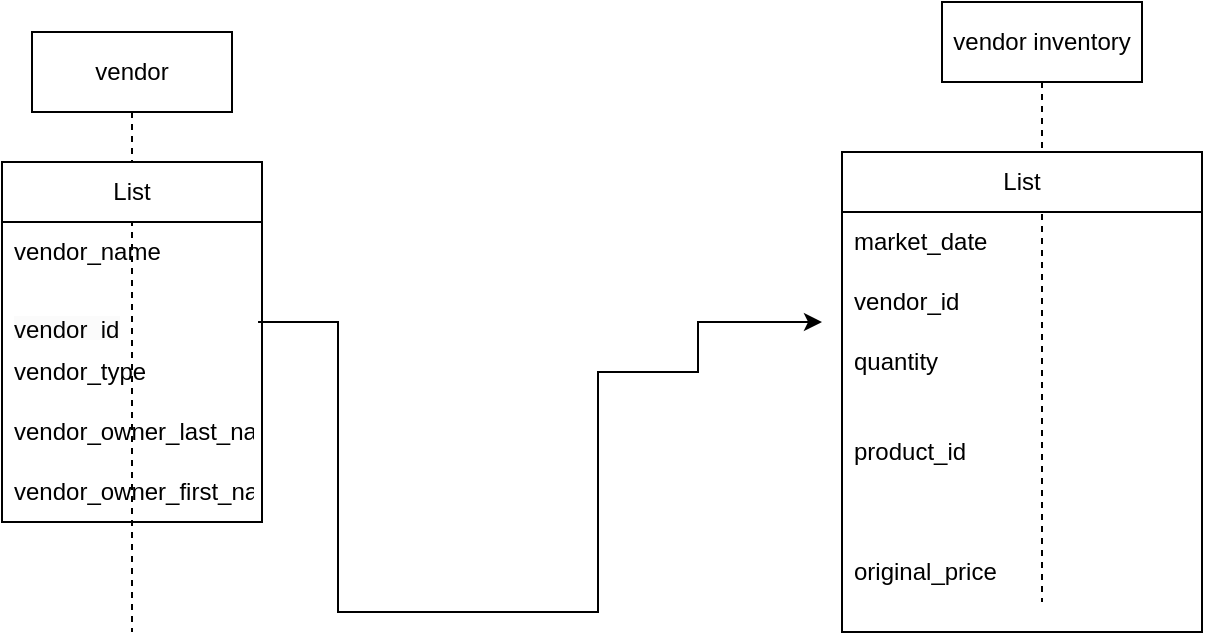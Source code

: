 <mxfile version="24.7.16">
  <diagram name="Page-1" id="2YBvvXClWsGukQMizWep">
    <mxGraphModel dx="1434" dy="772" grid="1" gridSize="10" guides="1" tooltips="1" connect="1" arrows="1" fold="1" page="1" pageScale="1" pageWidth="850" pageHeight="1100" math="0" shadow="0">
      <root>
        <mxCell id="0" />
        <mxCell id="1" parent="0" />
        <mxCell id="aM9ryv3xv72pqoxQDRHE-1" value="vendor" style="shape=umlLifeline;perimeter=lifelinePerimeter;whiteSpace=wrap;html=1;container=0;dropTarget=0;collapsible=0;recursiveResize=0;outlineConnect=0;portConstraint=eastwest;newEdgeStyle={&quot;edgeStyle&quot;:&quot;elbowEdgeStyle&quot;,&quot;elbow&quot;:&quot;vertical&quot;,&quot;curved&quot;:0,&quot;rounded&quot;:0};" parent="1" vertex="1">
          <mxGeometry x="45" y="25" width="100" height="300" as="geometry" />
        </mxCell>
        <mxCell id="aM9ryv3xv72pqoxQDRHE-5" value="vendor inventory" style="shape=umlLifeline;perimeter=lifelinePerimeter;whiteSpace=wrap;html=1;container=0;dropTarget=0;collapsible=0;recursiveResize=0;outlineConnect=0;portConstraint=eastwest;newEdgeStyle={&quot;edgeStyle&quot;:&quot;elbowEdgeStyle&quot;,&quot;elbow&quot;:&quot;vertical&quot;,&quot;curved&quot;:0,&quot;rounded&quot;:0};" parent="1" vertex="1">
          <mxGeometry x="500" y="10" width="100" height="300" as="geometry" />
        </mxCell>
        <mxCell id="XHSUDFK24G948MOUBq38-1" value="List" style="swimlane;fontStyle=0;childLayout=stackLayout;horizontal=1;startSize=30;horizontalStack=0;resizeParent=1;resizeParentMax=0;resizeLast=0;collapsible=1;marginBottom=0;whiteSpace=wrap;html=1;" vertex="1" parent="1">
          <mxGeometry x="30" y="90" width="130" height="180" as="geometry" />
        </mxCell>
        <mxCell id="XHSUDFK24G948MOUBq38-2" value="vendor_name" style="text;strokeColor=none;fillColor=none;align=left;verticalAlign=middle;spacingLeft=4;spacingRight=4;overflow=hidden;points=[[0,0.5],[1,0.5]];portConstraint=eastwest;rotatable=0;whiteSpace=wrap;html=1;" vertex="1" parent="XHSUDFK24G948MOUBq38-1">
          <mxGeometry y="30" width="130" height="30" as="geometry" />
        </mxCell>
        <mxCell id="XHSUDFK24G948MOUBq38-18" value="&#xa;&lt;span style=&quot;color: rgb(0, 0, 0); font-family: Helvetica; font-size: 12px; font-style: normal; font-variant-ligatures: normal; font-variant-caps: normal; font-weight: 400; letter-spacing: normal; orphans: 2; text-align: left; text-indent: 0px; text-transform: none; widows: 2; word-spacing: 0px; -webkit-text-stroke-width: 0px; white-space: normal; background-color: rgb(251, 251, 251); text-decoration-thickness: initial; text-decoration-style: initial; text-decoration-color: initial; display: inline !important; float: none;&quot;&gt;vendor_id&lt;/span&gt;&#xa;&#xa;" style="text;strokeColor=none;fillColor=none;align=left;verticalAlign=middle;spacingLeft=4;spacingRight=4;overflow=hidden;points=[[0,0.5],[1,0.5]];portConstraint=eastwest;rotatable=0;whiteSpace=wrap;html=1;" vertex="1" parent="XHSUDFK24G948MOUBq38-1">
          <mxGeometry y="60" width="130" height="30" as="geometry" />
        </mxCell>
        <mxCell id="XHSUDFK24G948MOUBq38-3" value="vendor_type" style="text;strokeColor=none;fillColor=none;align=left;verticalAlign=middle;spacingLeft=4;spacingRight=4;overflow=hidden;points=[[0,0.5],[1,0.5]];portConstraint=eastwest;rotatable=0;whiteSpace=wrap;html=1;" vertex="1" parent="XHSUDFK24G948MOUBq38-1">
          <mxGeometry y="90" width="130" height="30" as="geometry" />
        </mxCell>
        <mxCell id="XHSUDFK24G948MOUBq38-13" value="vendor_owner_last_name" style="text;strokeColor=none;fillColor=none;align=left;verticalAlign=middle;spacingLeft=4;spacingRight=4;overflow=hidden;points=[[0,0.5],[1,0.5]];portConstraint=eastwest;rotatable=0;whiteSpace=wrap;html=1;" vertex="1" parent="XHSUDFK24G948MOUBq38-1">
          <mxGeometry y="120" width="130" height="30" as="geometry" />
        </mxCell>
        <mxCell id="XHSUDFK24G948MOUBq38-4" value="vendor_owner_first_name" style="text;strokeColor=none;fillColor=none;align=left;verticalAlign=middle;spacingLeft=4;spacingRight=4;overflow=hidden;points=[[0,0.5],[1,0.5]];portConstraint=eastwest;rotatable=0;whiteSpace=wrap;html=1;" vertex="1" parent="XHSUDFK24G948MOUBq38-1">
          <mxGeometry y="150" width="130" height="30" as="geometry" />
        </mxCell>
        <mxCell id="XHSUDFK24G948MOUBq38-6" style="edgeStyle=orthogonalEdgeStyle;rounded=0;orthogonalLoop=1;jettySize=auto;html=1;exitX=1;exitY=0.5;exitDx=0;exitDy=0;entryX=0.011;entryY=0.167;entryDx=0;entryDy=0;entryPerimeter=0;" edge="1" parent="1">
          <mxGeometry relative="1" as="geometry">
            <mxPoint x="440" y="170.01" as="targetPoint" />
            <mxPoint x="158.02" y="170" as="sourcePoint" />
            <Array as="points">
              <mxPoint x="198.02" y="170" />
              <mxPoint x="198.02" y="315" />
              <mxPoint x="328.02" y="315" />
              <mxPoint x="328.02" y="195" />
              <mxPoint x="378.02" y="195" />
              <mxPoint x="378.02" y="170" />
            </Array>
          </mxGeometry>
        </mxCell>
        <mxCell id="XHSUDFK24G948MOUBq38-7" value="List" style="swimlane;fontStyle=0;childLayout=stackLayout;horizontal=1;startSize=30;horizontalStack=0;resizeParent=1;resizeParentMax=0;resizeLast=0;collapsible=1;marginBottom=0;whiteSpace=wrap;html=1;" vertex="1" parent="1">
          <mxGeometry x="450" y="85" width="180" height="240" as="geometry" />
        </mxCell>
        <mxCell id="XHSUDFK24G948MOUBq38-8" value="market_date" style="text;strokeColor=none;fillColor=none;align=left;verticalAlign=middle;spacingLeft=4;spacingRight=4;overflow=hidden;points=[[0,0.5],[1,0.5]];portConstraint=eastwest;rotatable=0;whiteSpace=wrap;html=1;" vertex="1" parent="XHSUDFK24G948MOUBq38-7">
          <mxGeometry y="30" width="180" height="30" as="geometry" />
        </mxCell>
        <mxCell id="XHSUDFK24G948MOUBq38-17" value="vendor_id" style="text;strokeColor=none;fillColor=none;align=left;verticalAlign=middle;spacingLeft=4;spacingRight=4;overflow=hidden;points=[[0,0.5],[1,0.5]];portConstraint=eastwest;rotatable=0;whiteSpace=wrap;html=1;" vertex="1" parent="XHSUDFK24G948MOUBq38-7">
          <mxGeometry y="60" width="180" height="30" as="geometry" />
        </mxCell>
        <mxCell id="XHSUDFK24G948MOUBq38-16" value="quantity" style="text;strokeColor=none;fillColor=none;align=left;verticalAlign=middle;spacingLeft=4;spacingRight=4;overflow=hidden;points=[[0,0.5],[1,0.5]];portConstraint=eastwest;rotatable=0;whiteSpace=wrap;html=1;" vertex="1" parent="XHSUDFK24G948MOUBq38-7">
          <mxGeometry y="90" width="180" height="30" as="geometry" />
        </mxCell>
        <mxCell id="XHSUDFK24G948MOUBq38-10" value="product_id" style="text;strokeColor=none;fillColor=none;align=left;verticalAlign=middle;spacingLeft=4;spacingRight=4;overflow=hidden;points=[[0,0.5],[1,0.5]];portConstraint=eastwest;rotatable=0;whiteSpace=wrap;html=1;" vertex="1" parent="XHSUDFK24G948MOUBq38-7">
          <mxGeometry y="120" width="180" height="60" as="geometry" />
        </mxCell>
        <mxCell id="XHSUDFK24G948MOUBq38-15" value="original_price" style="text;strokeColor=none;fillColor=none;align=left;verticalAlign=middle;spacingLeft=4;spacingRight=4;overflow=hidden;points=[[0,0.5],[1,0.5]];portConstraint=eastwest;rotatable=0;whiteSpace=wrap;html=1;" vertex="1" parent="XHSUDFK24G948MOUBq38-7">
          <mxGeometry y="180" width="180" height="60" as="geometry" />
        </mxCell>
      </root>
    </mxGraphModel>
  </diagram>
</mxfile>
